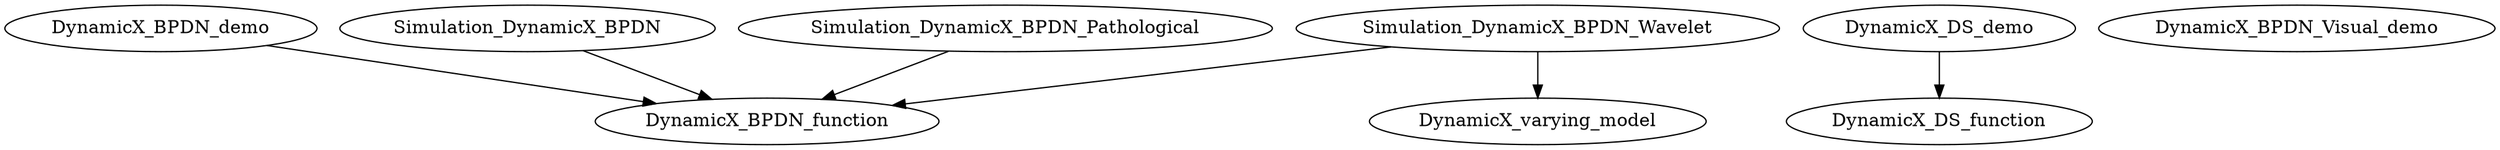 /* Created by mdot for Matlab */
digraph m2html {
  DynamicX_BPDN_demo -> DynamicX_BPDN_function;
  DynamicX_DS_demo -> DynamicX_DS_function;
  Simulation_DynamicX_BPDN -> DynamicX_BPDN_function;
  Simulation_DynamicX_BPDN_Pathological -> DynamicX_BPDN_function;
  Simulation_DynamicX_BPDN_Wavelet -> DynamicX_BPDN_function;
  Simulation_DynamicX_BPDN_Wavelet -> DynamicX_varying_model;

  DynamicX_BPDN_Visual_demo [URL="DynamicX_BPDN_Visual_demo.html"];
  DynamicX_BPDN_demo [URL="DynamicX_BPDN_demo.html"];
  DynamicX_BPDN_function [URL="DynamicX_BPDN_function.html"];
  DynamicX_DS_demo [URL="DynamicX_DS_demo.html"];
  DynamicX_DS_function [URL="DynamicX_DS_function.html"];
  DynamicX_varying_model [URL="DynamicX_varying_model.html"];
  Simulation_DynamicX_BPDN [URL="Simulation_DynamicX_BPDN.html"];
  Simulation_DynamicX_BPDN_Pathological [URL="Simulation_DynamicX_BPDN_Pathological.html"];
  Simulation_DynamicX_BPDN_Wavelet [URL="Simulation_DynamicX_BPDN_Wavelet.html"];
}